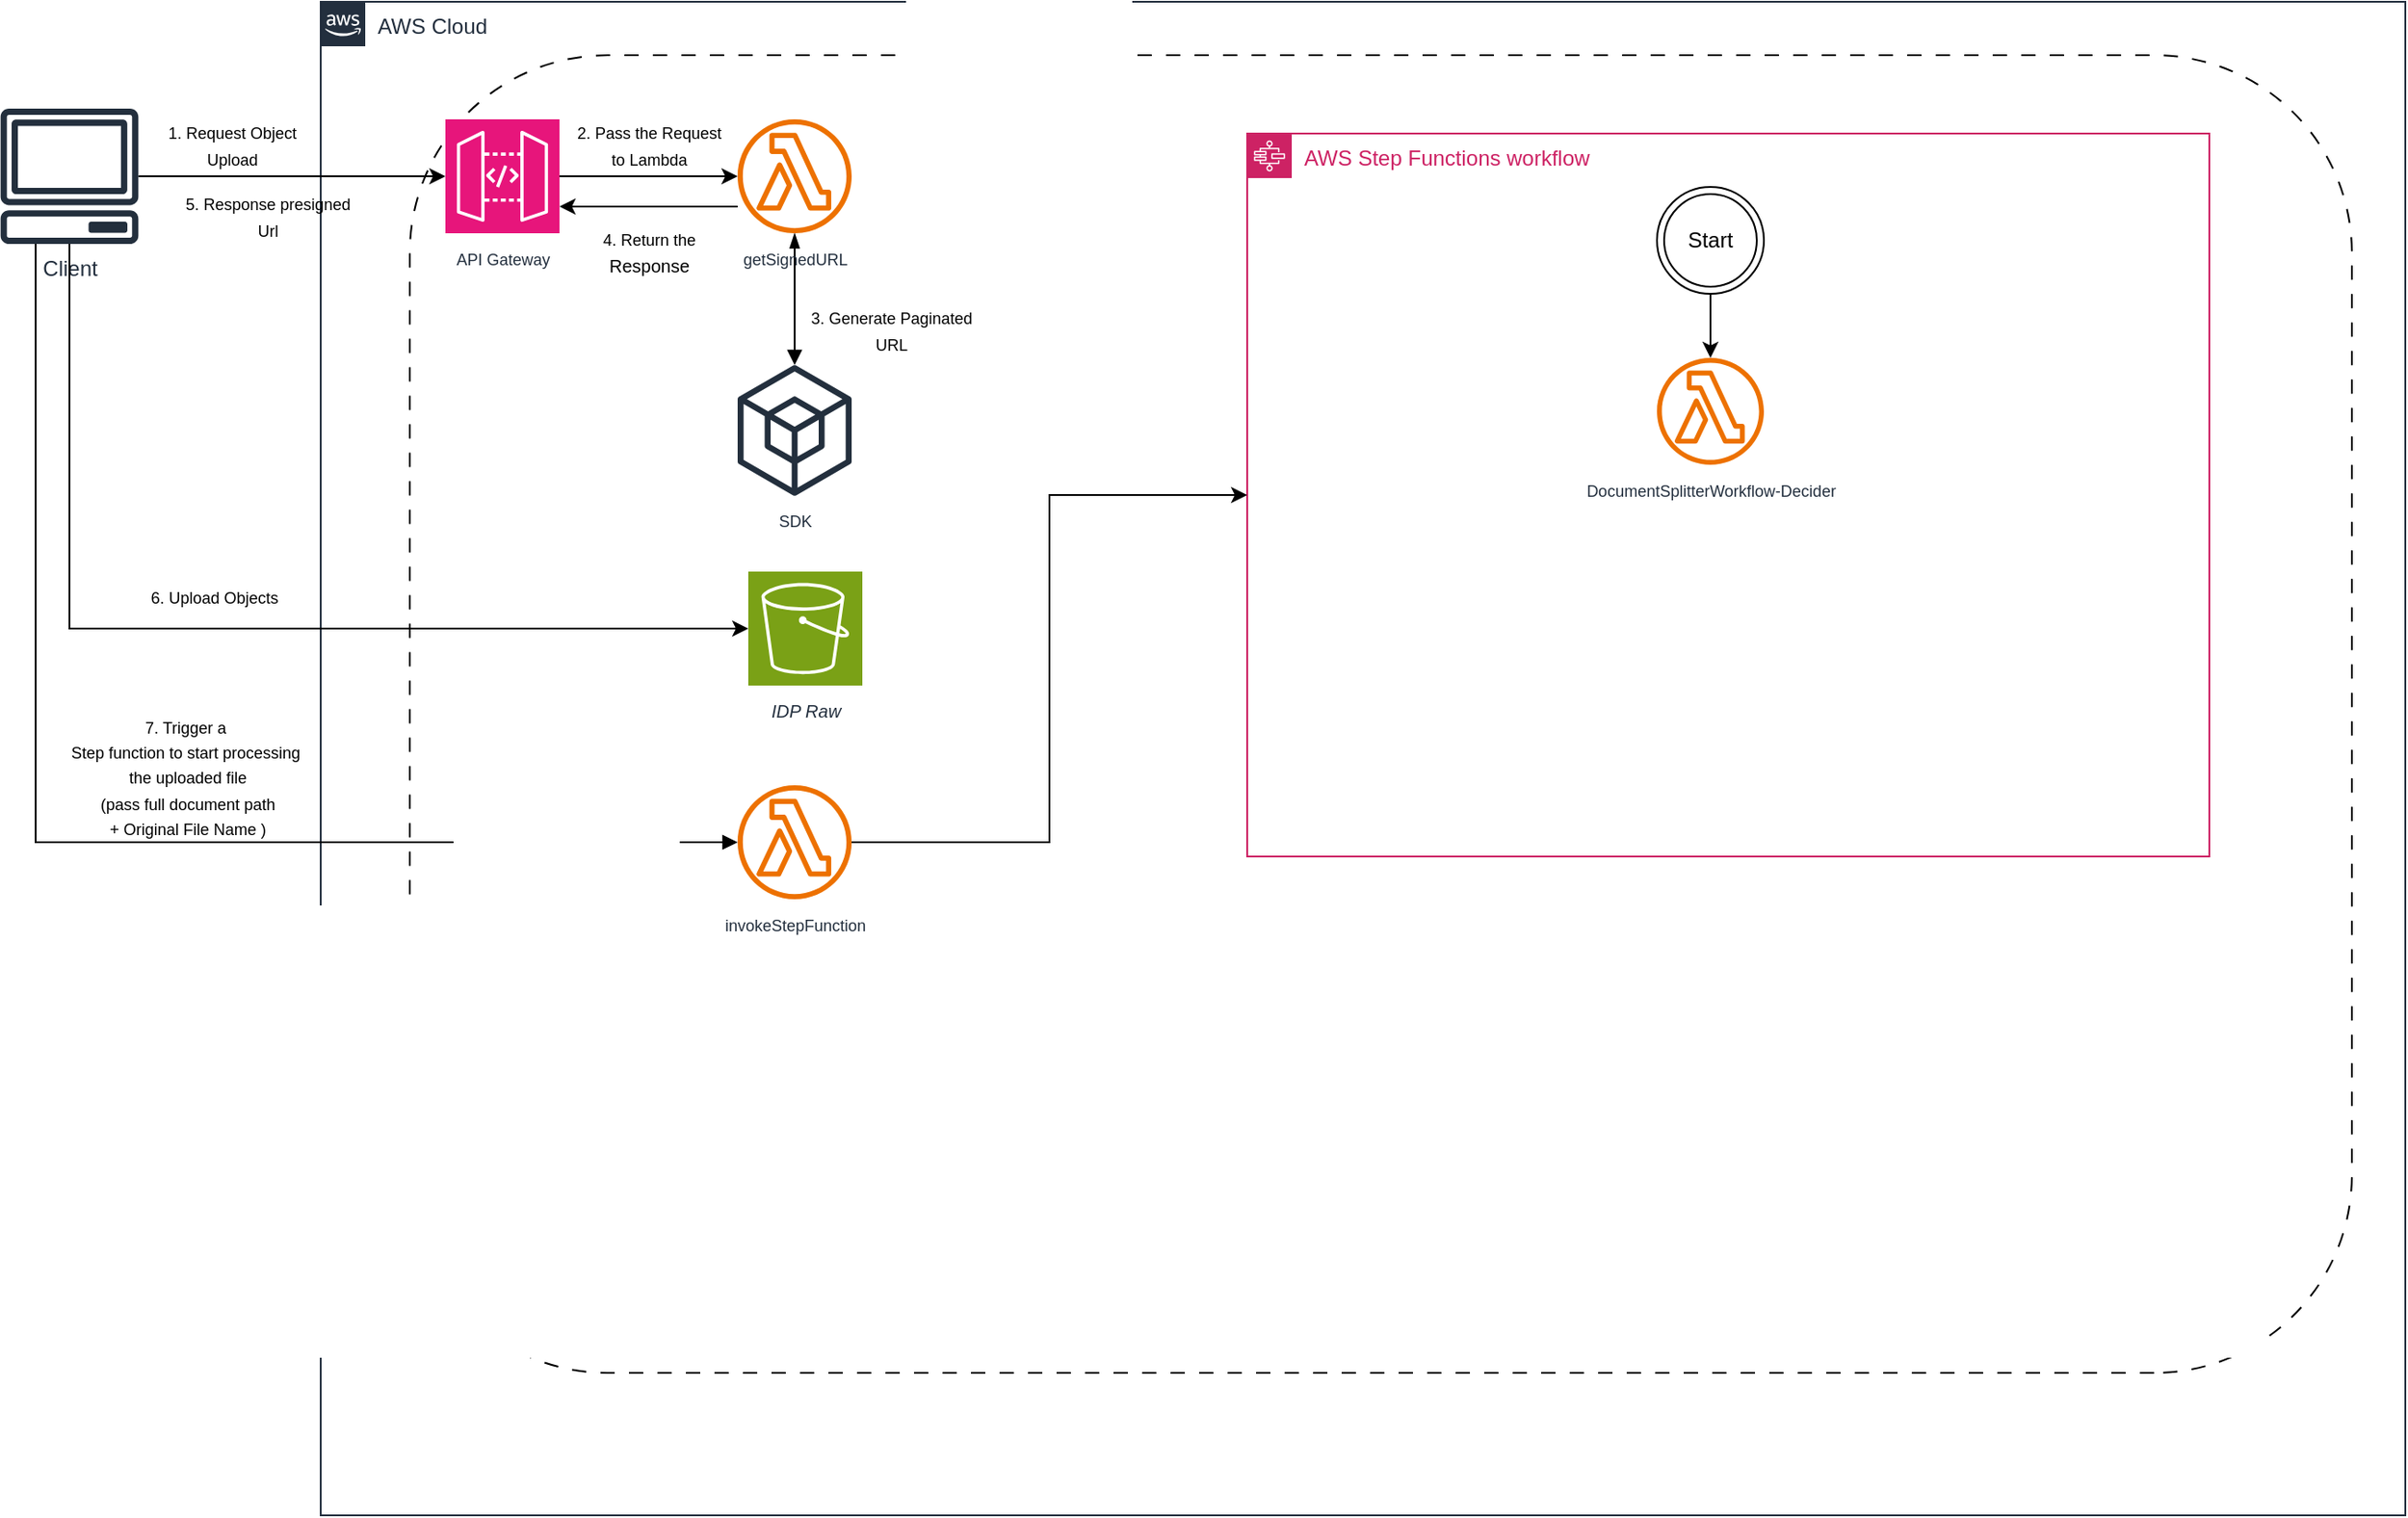 <mxfile version="28.0.6">
  <diagram name="Page-1" id="xOIfc_SoM40c6wZjQV8W">
    <mxGraphModel dx="1146" dy="819" grid="1" gridSize="10" guides="1" tooltips="1" connect="1" arrows="1" fold="1" page="1" pageScale="1" pageWidth="1169" pageHeight="827" math="0" shadow="0">
      <root>
        <mxCell id="0" />
        <mxCell id="1" parent="0" />
        <mxCell id="vmnaAAPYhfZkfkVPNkNN-1" value="AWS Cloud" style="points=[[0,0],[0.25,0],[0.5,0],[0.75,0],[1,0],[1,0.25],[1,0.5],[1,0.75],[1,1],[0.75,1],[0.5,1],[0.25,1],[0,1],[0,0.75],[0,0.5],[0,0.25]];outlineConnect=0;gradientColor=none;html=1;whiteSpace=wrap;fontSize=12;fontStyle=0;container=1;pointerEvents=0;collapsible=0;recursiveResize=0;shape=mxgraph.aws4.group;grIcon=mxgraph.aws4.group_aws_cloud_alt;strokeColor=#232F3E;fillColor=none;verticalAlign=top;align=left;spacingLeft=30;fontColor=#232F3E;dashed=0;" vertex="1" parent="1">
          <mxGeometry x="210" y="80" width="1170" height="850" as="geometry" />
        </mxCell>
        <mxCell id="vmnaAAPYhfZkfkVPNkNN-3" value="&lt;div&gt;&lt;br&gt;&lt;/div&gt;" style="rounded=1;whiteSpace=wrap;html=1;gradientColor=none;fillColor=none;dashed=1;dashPattern=8 8;direction=west;" vertex="1" parent="vmnaAAPYhfZkfkVPNkNN-1">
          <mxGeometry x="50" y="30" width="1090" height="740" as="geometry" />
        </mxCell>
        <mxCell id="vmnaAAPYhfZkfkVPNkNN-15" value="&lt;font style=&quot;font-size: 9px;&quot;&gt;2. Pass the Request&lt;br&gt;&lt;/font&gt;&lt;div&gt;&lt;font style=&quot;font-size: 9px;&quot;&gt;to Lambda&lt;/font&gt;&lt;/div&gt;" style="text;html=1;align=center;verticalAlign=middle;resizable=0;points=[];autosize=1;strokeColor=none;fillColor=none;" vertex="1" parent="vmnaAAPYhfZkfkVPNkNN-1">
          <mxGeometry x="134" y="60" width="100" height="40" as="geometry" />
        </mxCell>
        <mxCell id="vmnaAAPYhfZkfkVPNkNN-2" value="&lt;font size=&quot;1&quot;&gt;&lt;i&gt;IDP Raw&lt;/i&gt;&lt;/font&gt;" style="sketch=0;points=[[0,0,0],[0.25,0,0],[0.5,0,0],[0.75,0,0],[1,0,0],[0,1,0],[0.25,1,0],[0.5,1,0],[0.75,1,0],[1,1,0],[0,0.25,0],[0,0.5,0],[0,0.75,0],[1,0.25,0],[1,0.5,0],[1,0.75,0]];outlineConnect=0;fontColor=#232F3E;fillColor=#7AA116;strokeColor=#ffffff;dashed=0;verticalLabelPosition=bottom;verticalAlign=top;align=center;html=1;fontSize=12;fontStyle=0;aspect=fixed;shape=mxgraph.aws4.resourceIcon;resIcon=mxgraph.aws4.s3;" vertex="1" parent="vmnaAAPYhfZkfkVPNkNN-1">
          <mxGeometry x="239.995" y="320.002" width="64" height="64" as="geometry" />
        </mxCell>
        <mxCell id="vmnaAAPYhfZkfkVPNkNN-7" value="&lt;font style=&quot;font-size: 9px;&quot;&gt;API Gateway&lt;/font&gt;" style="sketch=0;points=[[0,0,0],[0.25,0,0],[0.5,0,0],[0.75,0,0],[1,0,0],[0,1,0],[0.25,1,0],[0.5,1,0],[0.75,1,0],[1,1,0],[0,0.25,0],[0,0.5,0],[0,0.75,0],[1,0.25,0],[1,0.5,0],[1,0.75,0]];outlineConnect=0;fontColor=#232F3E;fillColor=#E7157B;strokeColor=#ffffff;dashed=0;verticalLabelPosition=bottom;verticalAlign=top;align=center;html=1;fontSize=12;fontStyle=0;aspect=fixed;shape=mxgraph.aws4.resourceIcon;resIcon=mxgraph.aws4.api_gateway;" vertex="1" parent="vmnaAAPYhfZkfkVPNkNN-1">
          <mxGeometry x="70" y="66" width="64" height="64" as="geometry" />
        </mxCell>
        <mxCell id="vmnaAAPYhfZkfkVPNkNN-20" style="edgeStyle=orthogonalEdgeStyle;rounded=0;orthogonalLoop=1;jettySize=auto;html=1;startArrow=blockThin;startFill=1;endArrow=block;endFill=1;" edge="1" parent="vmnaAAPYhfZkfkVPNkNN-1" source="vmnaAAPYhfZkfkVPNkNN-13" target="vmnaAAPYhfZkfkVPNkNN-16">
          <mxGeometry relative="1" as="geometry" />
        </mxCell>
        <mxCell id="vmnaAAPYhfZkfkVPNkNN-23" style="edgeStyle=orthogonalEdgeStyle;rounded=0;orthogonalLoop=1;jettySize=auto;html=1;" edge="1" parent="vmnaAAPYhfZkfkVPNkNN-1">
          <mxGeometry relative="1" as="geometry">
            <mxPoint x="234.001" y="115" as="sourcePoint" />
            <mxPoint x="134" y="115" as="targetPoint" />
          </mxGeometry>
        </mxCell>
        <mxCell id="vmnaAAPYhfZkfkVPNkNN-13" value="&lt;font style=&quot;font-size: 9px;&quot;&gt;getSignedURL&lt;/font&gt;" style="sketch=0;outlineConnect=0;fontColor=#232F3E;gradientColor=none;fillColor=#ED7100;strokeColor=none;dashed=0;verticalLabelPosition=bottom;verticalAlign=top;align=center;html=1;fontSize=12;fontStyle=0;aspect=fixed;pointerEvents=1;shape=mxgraph.aws4.lambda_function;" vertex="1" parent="vmnaAAPYhfZkfkVPNkNN-1">
          <mxGeometry x="234" y="66" width="64" height="64" as="geometry" />
        </mxCell>
        <mxCell id="vmnaAAPYhfZkfkVPNkNN-16" value="&lt;font style=&quot;font-size: 9px;&quot;&gt;SDK&lt;/font&gt;" style="sketch=0;outlineConnect=0;fontColor=#232F3E;gradientColor=none;fillColor=#232F3D;strokeColor=none;dashed=0;verticalLabelPosition=bottom;verticalAlign=top;align=center;html=1;fontSize=12;fontStyle=0;aspect=fixed;pointerEvents=1;shape=mxgraph.aws4.external_sdk;" vertex="1" parent="vmnaAAPYhfZkfkVPNkNN-1">
          <mxGeometry x="234" y="204" width="64" height="73.41" as="geometry" />
        </mxCell>
        <mxCell id="vmnaAAPYhfZkfkVPNkNN-14" style="edgeStyle=orthogonalEdgeStyle;rounded=0;orthogonalLoop=1;jettySize=auto;html=1;" edge="1" parent="vmnaAAPYhfZkfkVPNkNN-1" source="vmnaAAPYhfZkfkVPNkNN-7" target="vmnaAAPYhfZkfkVPNkNN-13">
          <mxGeometry relative="1" as="geometry" />
        </mxCell>
        <mxCell id="vmnaAAPYhfZkfkVPNkNN-21" value="&lt;font style=&quot;font-size: 9px;&quot;&gt;3. Generate Paginated&lt;br&gt;&lt;/font&gt;&lt;div&gt;&lt;font style=&quot;font-size: 9px;&quot;&gt;URL&lt;/font&gt;&lt;/div&gt;" style="text;html=1;align=center;verticalAlign=middle;resizable=0;points=[];autosize=1;strokeColor=none;fillColor=none;" vertex="1" parent="vmnaAAPYhfZkfkVPNkNN-1">
          <mxGeometry x="265" y="164" width="110" height="40" as="geometry" />
        </mxCell>
        <mxCell id="vmnaAAPYhfZkfkVPNkNN-24" value="&lt;font style=&quot;font-size: 9px;&quot;&gt;4. Return the&lt;/font&gt;&lt;div&gt;&lt;font size=&quot;1&quot;&gt;Response&lt;/font&gt;&lt;/div&gt;" style="text;html=1;align=center;verticalAlign=middle;resizable=0;points=[];autosize=1;strokeColor=none;fillColor=none;" vertex="1" parent="vmnaAAPYhfZkfkVPNkNN-1">
          <mxGeometry x="144" y="120" width="80" height="40" as="geometry" />
        </mxCell>
        <mxCell id="vmnaAAPYhfZkfkVPNkNN-31" value="AWS Step Functions workflow" style="points=[[0,0],[0.25,0],[0.5,0],[0.75,0],[1,0],[1,0.25],[1,0.5],[1,0.75],[1,1],[0.75,1],[0.5,1],[0.25,1],[0,1],[0,0.75],[0,0.5],[0,0.25]];outlineConnect=0;gradientColor=none;html=1;whiteSpace=wrap;fontSize=12;fontStyle=0;container=1;pointerEvents=0;collapsible=0;recursiveResize=0;shape=mxgraph.aws4.group;grIcon=mxgraph.aws4.group_aws_step_functions_workflow;strokeColor=#CD2264;fillColor=none;verticalAlign=top;align=left;spacingLeft=30;fontColor=#CD2264;dashed=0;" vertex="1" parent="vmnaAAPYhfZkfkVPNkNN-1">
          <mxGeometry x="520" y="74" width="540" height="406" as="geometry" />
        </mxCell>
        <mxCell id="vmnaAAPYhfZkfkVPNkNN-41" value="" style="edgeStyle=orthogonalEdgeStyle;rounded=0;orthogonalLoop=1;jettySize=auto;html=1;" edge="1" parent="vmnaAAPYhfZkfkVPNkNN-31" source="vmnaAAPYhfZkfkVPNkNN-33" target="vmnaAAPYhfZkfkVPNkNN-34">
          <mxGeometry relative="1" as="geometry" />
        </mxCell>
        <mxCell id="vmnaAAPYhfZkfkVPNkNN-33" value="Start" style="ellipse;shape=doubleEllipse;html=1;dashed=0;whiteSpace=wrap;aspect=fixed;" vertex="1" parent="vmnaAAPYhfZkfkVPNkNN-31">
          <mxGeometry x="230" y="30" width="60" height="60" as="geometry" />
        </mxCell>
        <mxCell id="vmnaAAPYhfZkfkVPNkNN-34" value="&lt;font style=&quot;font-size: 9px;&quot;&gt;DocumentSplitterWorkflow-Decider&lt;/font&gt;" style="sketch=0;outlineConnect=0;fontColor=#232F3E;gradientColor=none;fillColor=#ED7100;strokeColor=none;dashed=0;verticalLabelPosition=bottom;verticalAlign=top;align=center;html=1;fontSize=12;fontStyle=0;aspect=fixed;pointerEvents=1;shape=mxgraph.aws4.lambda_function;" vertex="1" parent="vmnaAAPYhfZkfkVPNkNN-31">
          <mxGeometry x="230" y="126" width="60" height="60" as="geometry" />
        </mxCell>
        <mxCell id="vmnaAAPYhfZkfkVPNkNN-40" style="edgeStyle=orthogonalEdgeStyle;rounded=0;orthogonalLoop=1;jettySize=auto;html=1;" edge="1" parent="vmnaAAPYhfZkfkVPNkNN-1" source="vmnaAAPYhfZkfkVPNkNN-37" target="vmnaAAPYhfZkfkVPNkNN-31">
          <mxGeometry relative="1" as="geometry" />
        </mxCell>
        <mxCell id="vmnaAAPYhfZkfkVPNkNN-37" value="&lt;font style=&quot;font-size: 9px;&quot;&gt;invokeStepFunction&lt;/font&gt;" style="sketch=0;outlineConnect=0;fontColor=#232F3E;gradientColor=none;fillColor=#ED7100;strokeColor=none;dashed=0;verticalLabelPosition=bottom;verticalAlign=top;align=center;html=1;fontSize=12;fontStyle=0;aspect=fixed;pointerEvents=1;shape=mxgraph.aws4.lambda_function;" vertex="1" parent="vmnaAAPYhfZkfkVPNkNN-1">
          <mxGeometry x="234" y="440" width="64" height="64" as="geometry" />
        </mxCell>
        <mxCell id="vmnaAAPYhfZkfkVPNkNN-9" style="edgeStyle=orthogonalEdgeStyle;rounded=0;orthogonalLoop=1;jettySize=auto;html=1;" edge="1" parent="1" source="vmnaAAPYhfZkfkVPNkNN-6" target="vmnaAAPYhfZkfkVPNkNN-7">
          <mxGeometry relative="1" as="geometry" />
        </mxCell>
        <mxCell id="vmnaAAPYhfZkfkVPNkNN-6" value="Client" style="sketch=0;outlineConnect=0;fontColor=#232F3E;gradientColor=none;fillColor=#232F3D;strokeColor=none;dashed=0;verticalLabelPosition=bottom;verticalAlign=top;align=center;html=1;fontSize=12;fontStyle=0;aspect=fixed;pointerEvents=1;shape=mxgraph.aws4.client;" vertex="1" parent="1">
          <mxGeometry x="30" y="140" width="78" height="76" as="geometry" />
        </mxCell>
        <mxCell id="vmnaAAPYhfZkfkVPNkNN-12" value="&lt;font style=&quot;font-size: 9px;&quot;&gt;1. Request Object&lt;/font&gt;&lt;div&gt;&lt;font style=&quot;font-size: 9px;&quot;&gt;Upload&lt;/font&gt;&lt;/div&gt;" style="text;html=1;align=center;verticalAlign=middle;resizable=0;points=[];autosize=1;strokeColor=none;fillColor=none;" vertex="1" parent="1">
          <mxGeometry x="110" y="140" width="100" height="40" as="geometry" />
        </mxCell>
        <mxCell id="vmnaAAPYhfZkfkVPNkNN-25" value="&lt;font style=&quot;font-size: 9px;&quot;&gt;5. Response presigned&lt;/font&gt;&lt;div&gt;&lt;font style=&quot;font-size: 9px;&quot;&gt;Url&lt;/font&gt;&lt;/div&gt;" style="text;html=1;align=center;verticalAlign=middle;resizable=0;points=[];autosize=1;strokeColor=none;fillColor=none;" vertex="1" parent="1">
          <mxGeometry x="120" y="180" width="120" height="40" as="geometry" />
        </mxCell>
        <mxCell id="vmnaAAPYhfZkfkVPNkNN-26" style="edgeStyle=orthogonalEdgeStyle;rounded=0;orthogonalLoop=1;jettySize=auto;html=1;entryX=0;entryY=0.5;entryDx=0;entryDy=0;entryPerimeter=0;" edge="1" parent="1" source="vmnaAAPYhfZkfkVPNkNN-6" target="vmnaAAPYhfZkfkVPNkNN-2">
          <mxGeometry relative="1" as="geometry">
            <Array as="points">
              <mxPoint x="69" y="432" />
            </Array>
          </mxGeometry>
        </mxCell>
        <mxCell id="vmnaAAPYhfZkfkVPNkNN-27" value="&lt;font style=&quot;font-size: 9px;&quot;&gt;6. Upload Objects&lt;/font&gt;" style="text;html=1;align=center;verticalAlign=middle;resizable=0;points=[];autosize=1;strokeColor=none;fillColor=none;" vertex="1" parent="1">
          <mxGeometry x="100" y="399" width="100" height="30" as="geometry" />
        </mxCell>
        <mxCell id="vmnaAAPYhfZkfkVPNkNN-38" style="edgeStyle=orthogonalEdgeStyle;rounded=0;orthogonalLoop=1;jettySize=auto;html=1;startArrow=block;startFill=1;endArrow=none;endFill=0;" edge="1" parent="1" source="vmnaAAPYhfZkfkVPNkNN-37" target="vmnaAAPYhfZkfkVPNkNN-6">
          <mxGeometry relative="1" as="geometry">
            <Array as="points">
              <mxPoint x="50" y="552" />
            </Array>
          </mxGeometry>
        </mxCell>
        <mxCell id="vmnaAAPYhfZkfkVPNkNN-36" value="&lt;font style=&quot;font-size: 9px;&quot;&gt;7. Trigger a&amp;nbsp;&lt;/font&gt;&lt;div&gt;&lt;font style=&quot;font-size: 9px;&quot;&gt;Step function to start processing&amp;nbsp;&lt;/font&gt;&lt;/div&gt;&lt;div&gt;&lt;font style=&quot;font-size: 9px;&quot;&gt;the uploaded file&lt;/font&gt;&lt;/div&gt;&lt;div&gt;&lt;font style=&quot;font-size: 9px;&quot;&gt;&amp;nbsp;(pass full document path&amp;nbsp;&lt;/font&gt;&lt;/div&gt;&lt;div&gt;&lt;font style=&quot;font-size: 9px;&quot;&gt;+ Original File Name )&lt;/font&gt;&lt;/div&gt;" style="text;html=1;align=center;verticalAlign=middle;resizable=0;points=[];autosize=1;strokeColor=none;fillColor=none;" vertex="1" parent="1">
          <mxGeometry x="60" y="470" width="150" height="90" as="geometry" />
        </mxCell>
      </root>
    </mxGraphModel>
  </diagram>
</mxfile>
